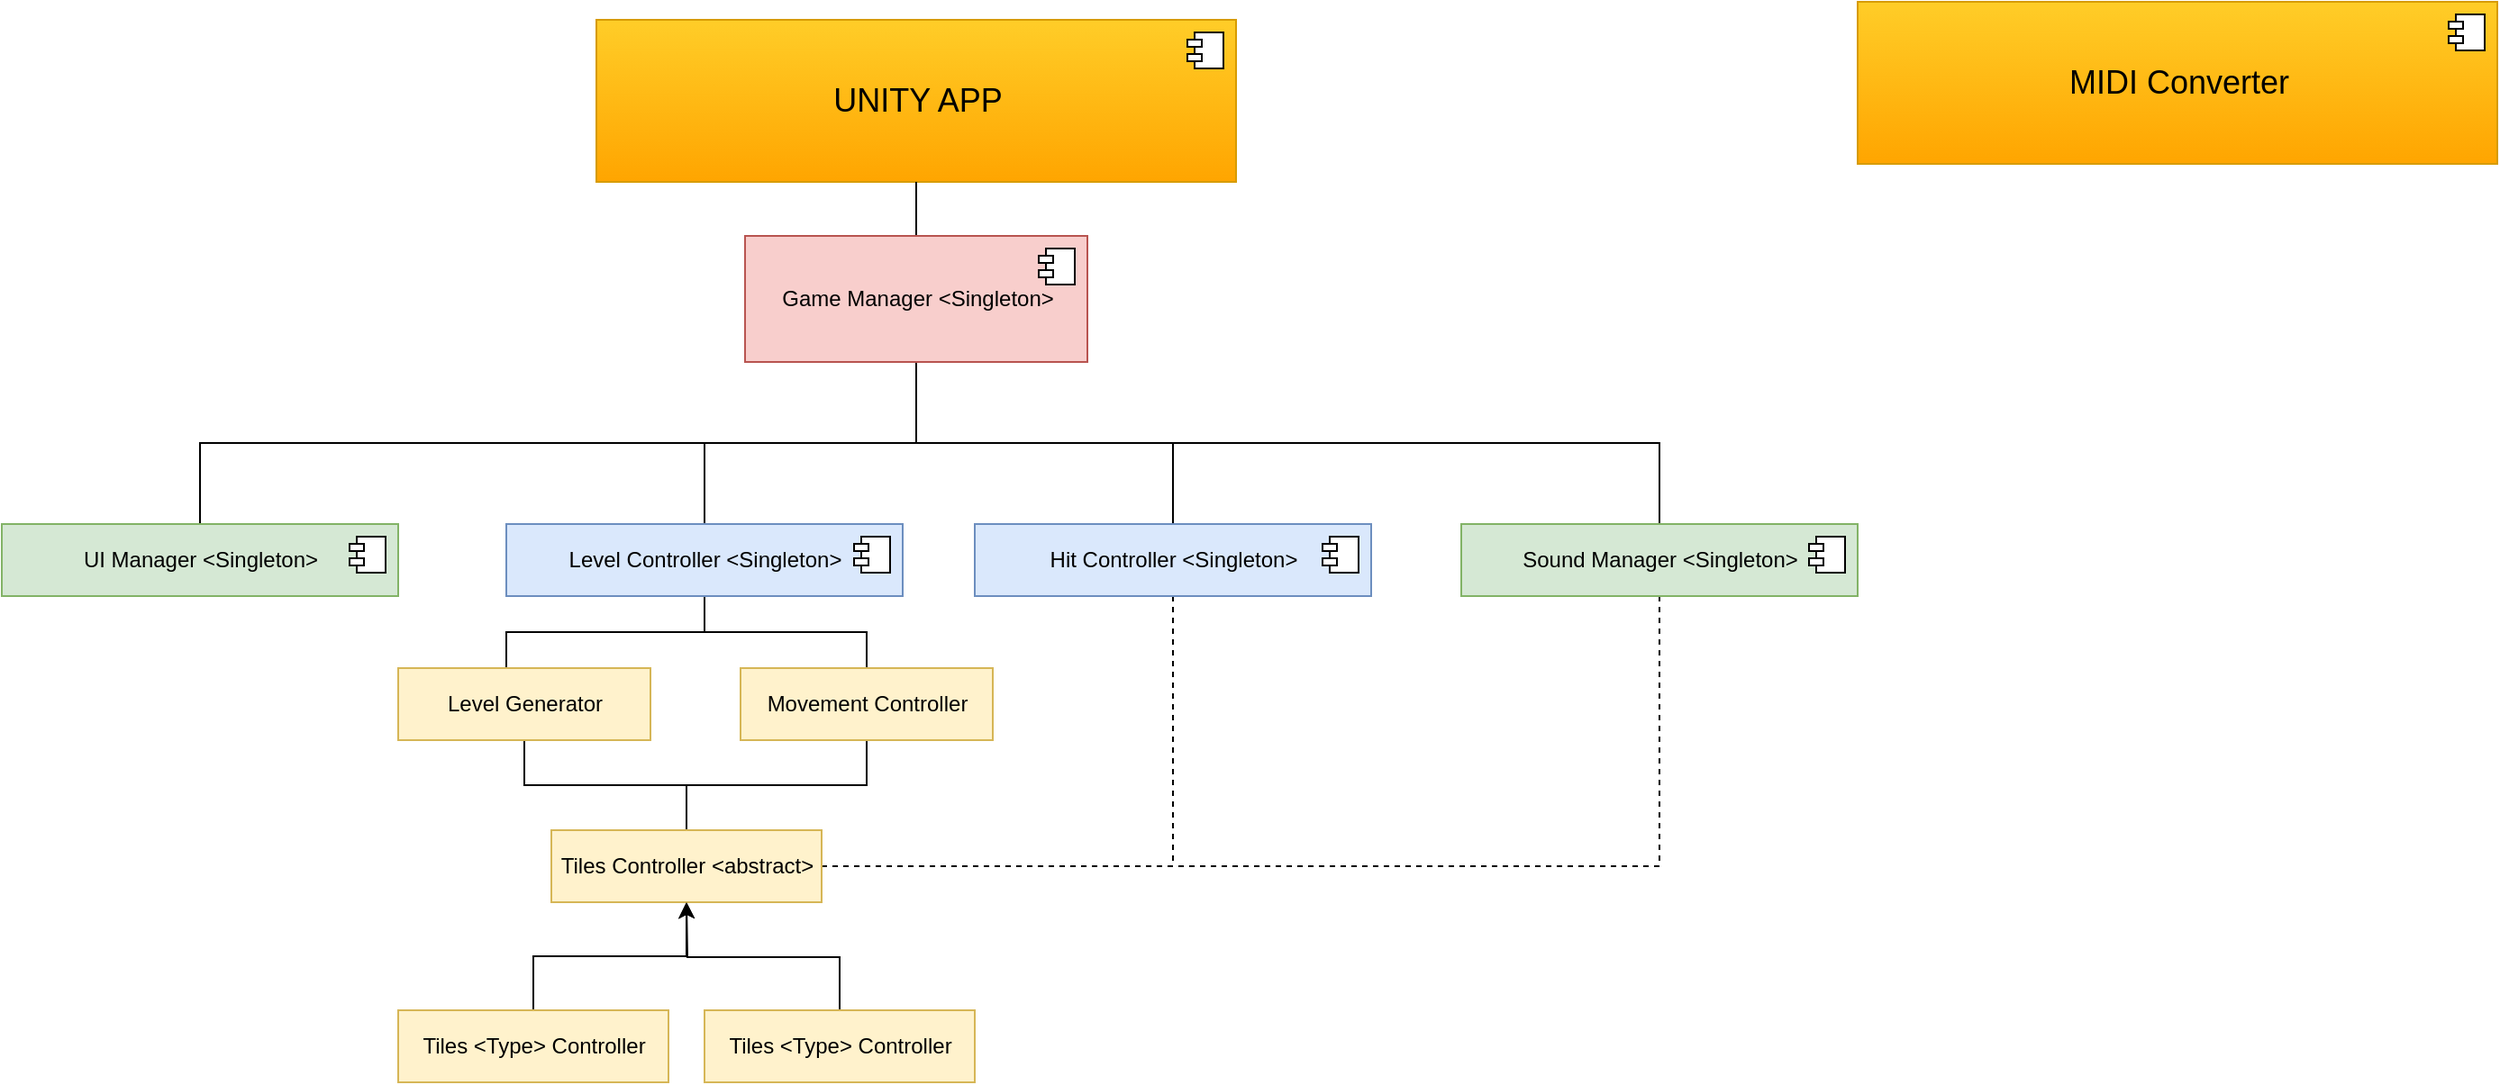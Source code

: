 <mxfile version="13.9.9" type="device"><diagram id="kiw9jwVphuPrueOn839S" name="Page-1"><mxGraphModel dx="2272" dy="822" grid="1" gridSize="10" guides="1" tooltips="1" connect="1" arrows="1" fold="1" page="1" pageScale="1" pageWidth="850" pageHeight="1100" math="0" shadow="0"><root><mxCell id="0"/><mxCell id="1" parent="0"/><mxCell id="GbW3KrakZD0oibuX9RCy-10" value="&lt;font style=&quot;font-size: 18px&quot;&gt;UNITY APP&lt;/font&gt;" style="html=1;dropTarget=0;fillColor=#ffcd28;strokeColor=#d79b00;gradientColor=#ffa500;" parent="1" vertex="1"><mxGeometry x="-180" y="50" width="355" height="90" as="geometry"/></mxCell><mxCell id="GbW3KrakZD0oibuX9RCy-11" value="" style="shape=module;jettyWidth=8;jettyHeight=4;" parent="GbW3KrakZD0oibuX9RCy-10" vertex="1"><mxGeometry x="1" width="20" height="20" relative="1" as="geometry"><mxPoint x="-27" y="7" as="offset"/></mxGeometry></mxCell><mxCell id="GbW3KrakZD0oibuX9RCy-36" style="edgeStyle=orthogonalEdgeStyle;rounded=0;orthogonalLoop=1;jettySize=auto;html=1;exitX=0.5;exitY=0;exitDx=0;exitDy=0;entryX=0.5;entryY=1;entryDx=0;entryDy=0;endArrow=none;endFill=0;strokeColor=#000000;" parent="1" source="GbW3KrakZD0oibuX9RCy-12" target="GbW3KrakZD0oibuX9RCy-10" edge="1"><mxGeometry relative="1" as="geometry"/></mxCell><mxCell id="GbW3KrakZD0oibuX9RCy-53" style="edgeStyle=orthogonalEdgeStyle;rounded=0;orthogonalLoop=1;jettySize=auto;html=1;exitX=0.5;exitY=1;exitDx=0;exitDy=0;endArrow=none;endFill=0;strokeColor=#000000;" parent="1" source="GbW3KrakZD0oibuX9RCy-12" target="GbW3KrakZD0oibuX9RCy-33" edge="1"><mxGeometry relative="1" as="geometry"/></mxCell><mxCell id="GbW3KrakZD0oibuX9RCy-54" style="edgeStyle=orthogonalEdgeStyle;rounded=0;orthogonalLoop=1;jettySize=auto;html=1;exitX=0.5;exitY=1;exitDx=0;exitDy=0;entryX=0.5;entryY=0;entryDx=0;entryDy=0;endArrow=none;endFill=0;strokeColor=#000000;" parent="1" source="GbW3KrakZD0oibuX9RCy-12" target="GbW3KrakZD0oibuX9RCy-28" edge="1"><mxGeometry relative="1" as="geometry"/></mxCell><mxCell id="GbW3KrakZD0oibuX9RCy-55" style="edgeStyle=orthogonalEdgeStyle;rounded=0;orthogonalLoop=1;jettySize=auto;html=1;exitX=0.5;exitY=1;exitDx=0;exitDy=0;endArrow=none;endFill=0;strokeColor=#000000;" parent="1" source="GbW3KrakZD0oibuX9RCy-12" target="GbW3KrakZD0oibuX9RCy-21" edge="1"><mxGeometry relative="1" as="geometry"/></mxCell><mxCell id="GbW3KrakZD0oibuX9RCy-56" style="edgeStyle=orthogonalEdgeStyle;rounded=0;orthogonalLoop=1;jettySize=auto;html=1;exitX=0.5;exitY=1;exitDx=0;exitDy=0;endArrow=none;endFill=0;strokeColor=#000000;" parent="1" source="GbW3KrakZD0oibuX9RCy-12" target="GbW3KrakZD0oibuX9RCy-17" edge="1"><mxGeometry relative="1" as="geometry"/></mxCell><mxCell id="GbW3KrakZD0oibuX9RCy-12" value="Game Manager &amp;lt;Singleton&amp;gt;" style="html=1;dropTarget=0;fillColor=#f8cecc;strokeColor=#b85450;" parent="1" vertex="1"><mxGeometry x="-97.5" y="170" width="190" height="70" as="geometry"/></mxCell><mxCell id="GbW3KrakZD0oibuX9RCy-13" value="" style="shape=module;jettyWidth=8;jettyHeight=4;" parent="GbW3KrakZD0oibuX9RCy-12" vertex="1"><mxGeometry x="1" width="20" height="20" relative="1" as="geometry"><mxPoint x="-27" y="7" as="offset"/></mxGeometry></mxCell><mxCell id="GbW3KrakZD0oibuX9RCy-17" value="UI Manager &amp;lt;Singleton&amp;gt;" style="html=1;dropTarget=0;fillColor=#d5e8d4;strokeColor=#82b366;" parent="1" vertex="1"><mxGeometry x="-510" y="330" width="220" height="40" as="geometry"/></mxCell><mxCell id="GbW3KrakZD0oibuX9RCy-18" value="" style="shape=module;jettyWidth=8;jettyHeight=4;" parent="GbW3KrakZD0oibuX9RCy-17" vertex="1"><mxGeometry x="1" width="20" height="20" relative="1" as="geometry"><mxPoint x="-27" y="7" as="offset"/></mxGeometry></mxCell><mxCell id="g0q3YK8fTCCwHYk5wIpQ-4" style="edgeStyle=orthogonalEdgeStyle;rounded=0;orthogonalLoop=1;jettySize=auto;html=1;exitX=0.5;exitY=1;exitDx=0;exitDy=0;entryX=1;entryY=0.5;entryDx=0;entryDy=0;dashed=1;endArrow=none;endFill=0;" parent="1" source="GbW3KrakZD0oibuX9RCy-21" target="GbW3KrakZD0oibuX9RCy-44" edge="1"><mxGeometry relative="1" as="geometry"/></mxCell><mxCell id="GbW3KrakZD0oibuX9RCy-21" value="Sound Manager &amp;lt;Singleton&amp;gt;" style="html=1;dropTarget=0;fillColor=#d5e8d4;strokeColor=#82b366;" parent="1" vertex="1"><mxGeometry x="300" y="330" width="220" height="40" as="geometry"/></mxCell><mxCell id="GbW3KrakZD0oibuX9RCy-22" value="" style="shape=module;jettyWidth=8;jettyHeight=4;" parent="GbW3KrakZD0oibuX9RCy-21" vertex="1"><mxGeometry x="1" width="20" height="20" relative="1" as="geometry"><mxPoint x="-27" y="7" as="offset"/></mxGeometry></mxCell><mxCell id="g0q3YK8fTCCwHYk5wIpQ-3" style="edgeStyle=orthogonalEdgeStyle;rounded=0;orthogonalLoop=1;jettySize=auto;html=1;exitX=0.5;exitY=1;exitDx=0;exitDy=0;endArrow=none;endFill=0;dashed=1;entryX=1;entryY=0.5;entryDx=0;entryDy=0;" parent="1" source="GbW3KrakZD0oibuX9RCy-28" target="GbW3KrakZD0oibuX9RCy-44" edge="1"><mxGeometry relative="1" as="geometry"><mxPoint x="140" y="520" as="targetPoint"/></mxGeometry></mxCell><mxCell id="GbW3KrakZD0oibuX9RCy-28" value="Hit Controller &amp;lt;Singleton&amp;gt;" style="html=1;dropTarget=0;fillColor=#dae8fc;strokeColor=#6c8ebf;" parent="1" vertex="1"><mxGeometry x="30" y="330" width="220" height="40" as="geometry"/></mxCell><mxCell id="GbW3KrakZD0oibuX9RCy-29" value="" style="shape=module;jettyWidth=8;jettyHeight=4;" parent="GbW3KrakZD0oibuX9RCy-28" vertex="1"><mxGeometry x="1" width="20" height="20" relative="1" as="geometry"><mxPoint x="-27" y="7" as="offset"/></mxGeometry></mxCell><mxCell id="GbW3KrakZD0oibuX9RCy-41" style="edgeStyle=orthogonalEdgeStyle;rounded=0;orthogonalLoop=1;jettySize=auto;html=1;exitX=0.5;exitY=1;exitDx=0;exitDy=0;entryX=0.5;entryY=0;entryDx=0;entryDy=0;endArrow=none;endFill=0;strokeColor=#000000;" parent="1" source="GbW3KrakZD0oibuX9RCy-33" target="GbW3KrakZD0oibuX9RCy-39" edge="1"><mxGeometry relative="1" as="geometry"><Array as="points"><mxPoint x="-120" y="390"/><mxPoint x="-230" y="390"/></Array></mxGeometry></mxCell><mxCell id="GbW3KrakZD0oibuX9RCy-42" style="edgeStyle=orthogonalEdgeStyle;rounded=0;orthogonalLoop=1;jettySize=auto;html=1;exitX=0.5;exitY=1;exitDx=0;exitDy=0;entryX=0.5;entryY=0;entryDx=0;entryDy=0;endArrow=none;endFill=0;strokeColor=#000000;" parent="1" source="GbW3KrakZD0oibuX9RCy-33" target="GbW3KrakZD0oibuX9RCy-37" edge="1"><mxGeometry relative="1" as="geometry"/></mxCell><mxCell id="GbW3KrakZD0oibuX9RCy-33" value="Level Controller &amp;lt;Singleton&amp;gt;" style="html=1;dropTarget=0;fillColor=#dae8fc;strokeColor=#6c8ebf;" parent="1" vertex="1"><mxGeometry x="-230" y="330" width="220" height="40" as="geometry"/></mxCell><mxCell id="GbW3KrakZD0oibuX9RCy-34" value="" style="shape=module;jettyWidth=8;jettyHeight=4;" parent="GbW3KrakZD0oibuX9RCy-33" vertex="1"><mxGeometry x="1" width="20" height="20" relative="1" as="geometry"><mxPoint x="-27" y="7" as="offset"/></mxGeometry></mxCell><mxCell id="GbW3KrakZD0oibuX9RCy-47" style="edgeStyle=orthogonalEdgeStyle;rounded=0;orthogonalLoop=1;jettySize=auto;html=1;exitX=0.5;exitY=1;exitDx=0;exitDy=0;endArrow=none;endFill=0;strokeColor=#000000;" parent="1" source="GbW3KrakZD0oibuX9RCy-37" target="GbW3KrakZD0oibuX9RCy-44" edge="1"><mxGeometry relative="1" as="geometry"/></mxCell><mxCell id="GbW3KrakZD0oibuX9RCy-37" value="Movement Controller" style="html=1;dropTarget=0;fillColor=#fff2cc;strokeColor=#d6b656;" parent="1" vertex="1"><mxGeometry x="-100" y="410" width="140" height="40" as="geometry"/></mxCell><mxCell id="GbW3KrakZD0oibuX9RCy-52" style="edgeStyle=orthogonalEdgeStyle;rounded=0;orthogonalLoop=1;jettySize=auto;html=1;exitX=0.5;exitY=1;exitDx=0;exitDy=0;endArrow=none;endFill=0;strokeColor=#000000;" parent="1" source="GbW3KrakZD0oibuX9RCy-39" target="GbW3KrakZD0oibuX9RCy-44" edge="1"><mxGeometry relative="1" as="geometry"/></mxCell><mxCell id="GbW3KrakZD0oibuX9RCy-39" value="Level Generator" style="html=1;dropTarget=0;fillColor=#fff2cc;strokeColor=#d6b656;" parent="1" vertex="1"><mxGeometry x="-290" y="410" width="140" height="40" as="geometry"/></mxCell><mxCell id="GbW3KrakZD0oibuX9RCy-50" style="edgeStyle=orthogonalEdgeStyle;rounded=0;orthogonalLoop=1;jettySize=auto;html=1;exitX=0.5;exitY=0;exitDx=0;exitDy=0;entryX=0.5;entryY=1;entryDx=0;entryDy=0;endArrow=classic;endFill=1;strokeColor=#000000;" parent="1" source="GbW3KrakZD0oibuX9RCy-43" target="GbW3KrakZD0oibuX9RCy-44" edge="1"><mxGeometry relative="1" as="geometry"/></mxCell><mxCell id="GbW3KrakZD0oibuX9RCy-43" value="Tiles &amp;lt;Type&amp;gt; Controller" style="html=1;dropTarget=0;fillColor=#fff2cc;strokeColor=#d6b656;" parent="1" vertex="1"><mxGeometry x="-290" y="600" width="150" height="40" as="geometry"/></mxCell><mxCell id="GbW3KrakZD0oibuX9RCy-44" value="Tiles Controller &amp;lt;abstract&amp;gt;" style="html=1;dropTarget=0;fillColor=#fff2cc;strokeColor=#d6b656;" parent="1" vertex="1"><mxGeometry x="-205" y="500" width="150" height="40" as="geometry"/></mxCell><mxCell id="GbW3KrakZD0oibuX9RCy-51" style="edgeStyle=orthogonalEdgeStyle;rounded=0;orthogonalLoop=1;jettySize=auto;html=1;exitX=0.5;exitY=0;exitDx=0;exitDy=0;endArrow=classic;endFill=1;strokeColor=#000000;" parent="1" source="GbW3KrakZD0oibuX9RCy-48" edge="1"><mxGeometry relative="1" as="geometry"><mxPoint x="-130" y="540" as="targetPoint"/></mxGeometry></mxCell><mxCell id="GbW3KrakZD0oibuX9RCy-48" value="Tiles &amp;lt;Type&amp;gt; Controller" style="html=1;dropTarget=0;fillColor=#fff2cc;strokeColor=#d6b656;" parent="1" vertex="1"><mxGeometry x="-120" y="600" width="150" height="40" as="geometry"/></mxCell><mxCell id="idYl-CMiJ7s3DyllavEP-2" value="&lt;span style=&quot;font-size: 18px&quot;&gt;MIDI Converter&lt;/span&gt;" style="html=1;dropTarget=0;fillColor=#ffcd28;strokeColor=#d79b00;gradientColor=#ffa500;" parent="1" vertex="1"><mxGeometry x="520" y="40" width="355" height="90" as="geometry"/></mxCell><mxCell id="idYl-CMiJ7s3DyllavEP-3" value="" style="shape=module;jettyWidth=8;jettyHeight=4;" parent="idYl-CMiJ7s3DyllavEP-2" vertex="1"><mxGeometry x="1" width="20" height="20" relative="1" as="geometry"><mxPoint x="-27" y="7" as="offset"/></mxGeometry></mxCell></root></mxGraphModel></diagram></mxfile>